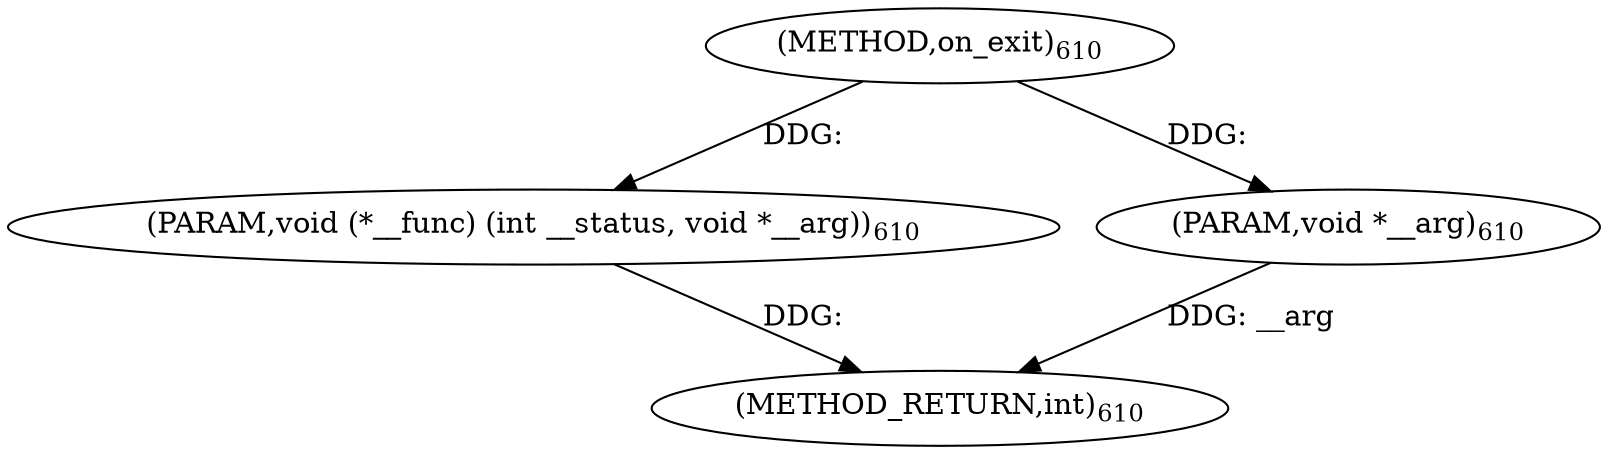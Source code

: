 digraph "on_exit" {  
"45480" [label = <(METHOD,on_exit)<SUB>610</SUB>> ]
"45483" [label = <(METHOD_RETURN,int)<SUB>610</SUB>> ]
"45481" [label = <(PARAM,void (*__func) (int __status, void *__arg))<SUB>610</SUB>> ]
"45482" [label = <(PARAM,void *__arg)<SUB>610</SUB>> ]
  "45481" -> "45483"  [ label = "DDG: "] 
  "45482" -> "45483"  [ label = "DDG: __arg"] 
  "45480" -> "45481"  [ label = "DDG: "] 
  "45480" -> "45482"  [ label = "DDG: "] 
}
